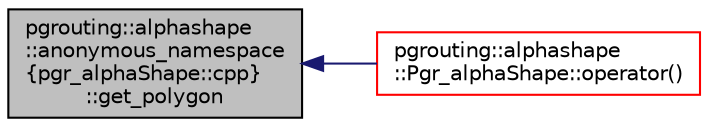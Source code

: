 digraph "pgrouting::alphashape::anonymous_namespace{pgr_alphaShape::cpp}::get_polygon"
{
  edge [fontname="Helvetica",fontsize="10",labelfontname="Helvetica",labelfontsize="10"];
  node [fontname="Helvetica",fontsize="10",shape=record];
  rankdir="LR";
  Node17 [label="pgrouting::alphashape\l::anonymous_namespace\l\{pgr_alphaShape::cpp\}\l::get_polygon",height=0.2,width=0.4,color="black", fillcolor="grey75", style="filled", fontcolor="black"];
  Node17 -> Node18 [dir="back",color="midnightblue",fontsize="10",style="solid",fontname="Helvetica"];
  Node18 [label="pgrouting::alphashape\l::Pgr_alphaShape::operator()",height=0.2,width=0.4,color="red", fillcolor="white", style="filled",URL="$classpgrouting_1_1alphashape_1_1Pgr__alphaShape.html#ace20afb7b2f51a45de24487bea024daa"];
}
